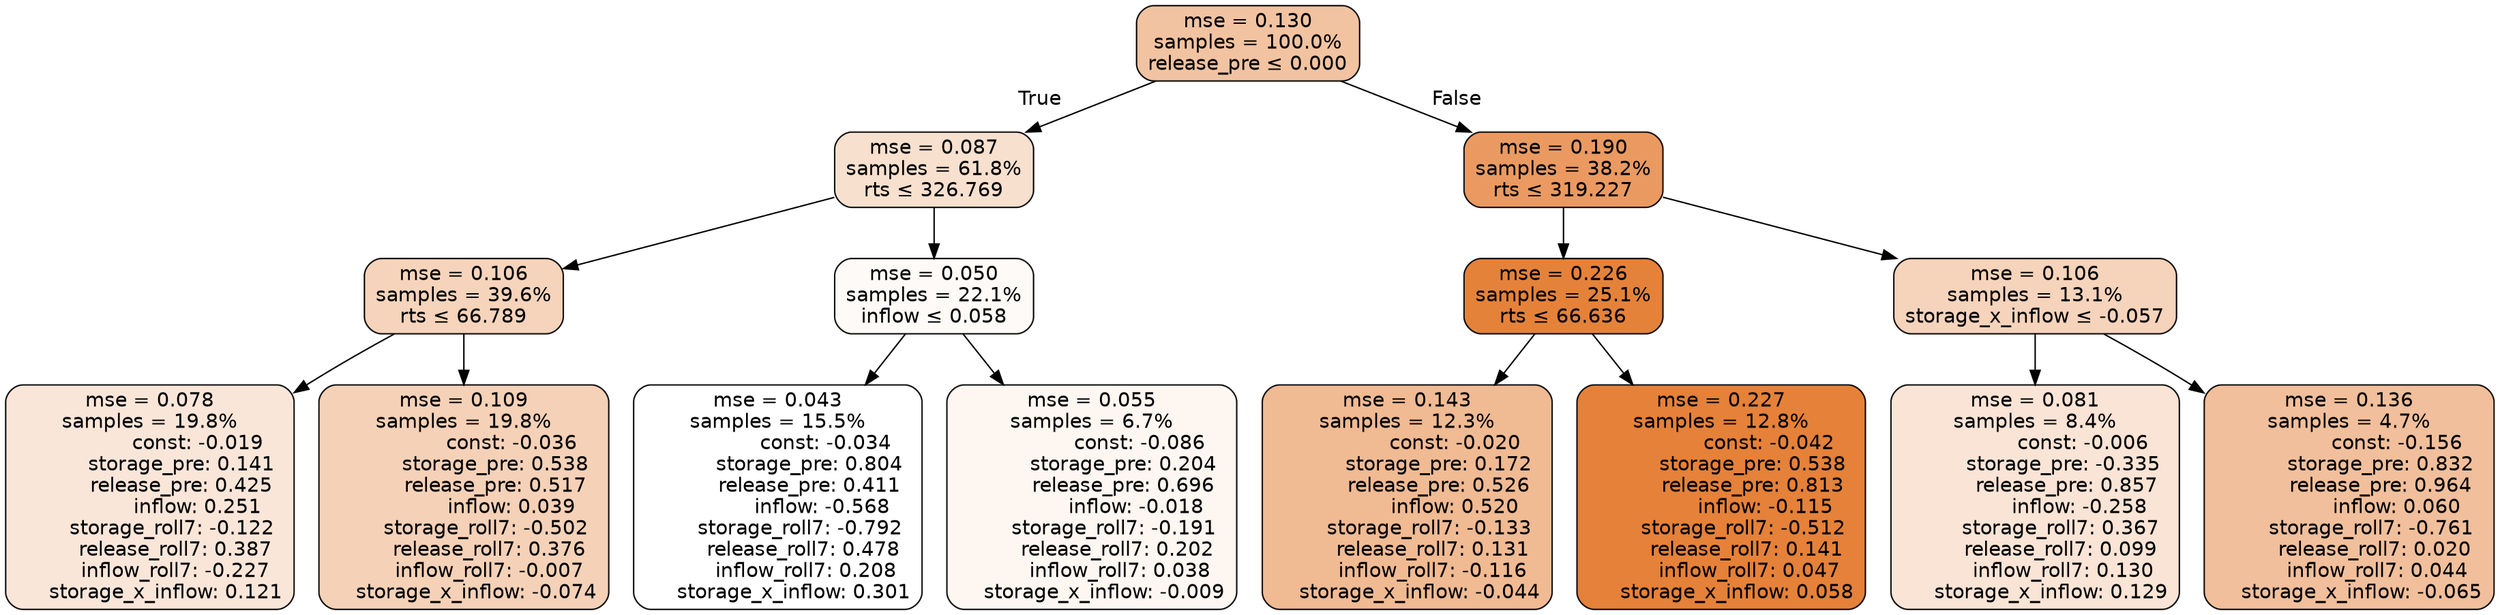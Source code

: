 digraph tree {
bgcolor="transparent"
node [shape=rectangle, style="filled, rounded", color="black", fontname=helvetica] ;
edge [fontname=helvetica] ;
	"0" [label="mse = 0.130
samples = 100.0%
release_pre &le; 0.000", fillcolor="#f2c3a1"]
	"1" [label="mse = 0.087
samples = 61.8%
rts &le; 326.769", fillcolor="#f8e0cf"]
	"2" [label="mse = 0.106
samples = 39.6%
rts &le; 66.789", fillcolor="#f6d4bb"]
	"3" [label="mse = 0.078
samples = 19.8%
               const: -0.019
          storage_pre: 0.141
          release_pre: 0.425
               inflow: 0.251
       storage_roll7: -0.122
        release_roll7: 0.387
        inflow_roll7: -0.227
     storage_x_inflow: 0.121", fillcolor="#fae6d9"]
	"4" [label="mse = 0.109
samples = 19.8%
               const: -0.036
          storage_pre: 0.538
          release_pre: 0.517
               inflow: 0.039
       storage_roll7: -0.502
        release_roll7: 0.376
        inflow_roll7: -0.007
    storage_x_inflow: -0.074", fillcolor="#f5d1b7"]
	"5" [label="mse = 0.050
samples = 22.1%
inflow &le; 0.058", fillcolor="#fdfaf7"]
	"6" [label="mse = 0.043
samples = 15.5%
               const: -0.034
          storage_pre: 0.804
          release_pre: 0.411
              inflow: -0.568
       storage_roll7: -0.792
        release_roll7: 0.478
         inflow_roll7: 0.208
     storage_x_inflow: 0.301", fillcolor="#ffffff"]
	"7" [label="mse = 0.055
samples = 6.7%
               const: -0.086
          storage_pre: 0.204
          release_pre: 0.696
              inflow: -0.018
       storage_roll7: -0.191
        release_roll7: 0.202
         inflow_roll7: 0.038
    storage_x_inflow: -0.009", fillcolor="#fdf6f1"]
	"8" [label="mse = 0.190
samples = 38.2%
rts &le; 319.227", fillcolor="#ea9a61"]
	"9" [label="mse = 0.226
samples = 25.1%
rts &le; 66.636", fillcolor="#e5823a"]
	"10" [label="mse = 0.143
samples = 12.3%
               const: -0.020
          storage_pre: 0.172
          release_pre: 0.526
               inflow: 0.520
       storage_roll7: -0.133
        release_roll7: 0.131
        inflow_roll7: -0.116
    storage_x_inflow: -0.044", fillcolor="#f0ba93"]
	"11" [label="mse = 0.227
samples = 12.8%
               const: -0.042
          storage_pre: 0.538
          release_pre: 0.813
              inflow: -0.115
       storage_roll7: -0.512
        release_roll7: 0.141
         inflow_roll7: 0.047
     storage_x_inflow: 0.058", fillcolor="#e58139"]
	"12" [label="mse = 0.106
samples = 13.1%
storage_x_inflow &le; -0.057", fillcolor="#f6d3bb"]
	"13" [label="mse = 0.081
samples = 8.4%
               const: -0.006
         storage_pre: -0.335
          release_pre: 0.857
              inflow: -0.258
        storage_roll7: 0.367
        release_roll7: 0.099
         inflow_roll7: 0.130
     storage_x_inflow: 0.129", fillcolor="#f9e4d5"]
	"14" [label="mse = 0.136
samples = 4.7%
               const: -0.156
          storage_pre: 0.832
          release_pre: 0.964
               inflow: 0.060
       storage_roll7: -0.761
        release_roll7: 0.020
         inflow_roll7: 0.044
    storage_x_inflow: -0.065", fillcolor="#f1bf9b"]

	"0" -> "1" [labeldistance=2.5, labelangle=45, headlabel="True"]
	"1" -> "2"
	"2" -> "3"
	"2" -> "4"
	"1" -> "5"
	"5" -> "6"
	"5" -> "7"
	"0" -> "8" [labeldistance=2.5, labelangle=-45, headlabel="False"]
	"8" -> "9"
	"9" -> "10"
	"9" -> "11"
	"8" -> "12"
	"12" -> "13"
	"12" -> "14"
}